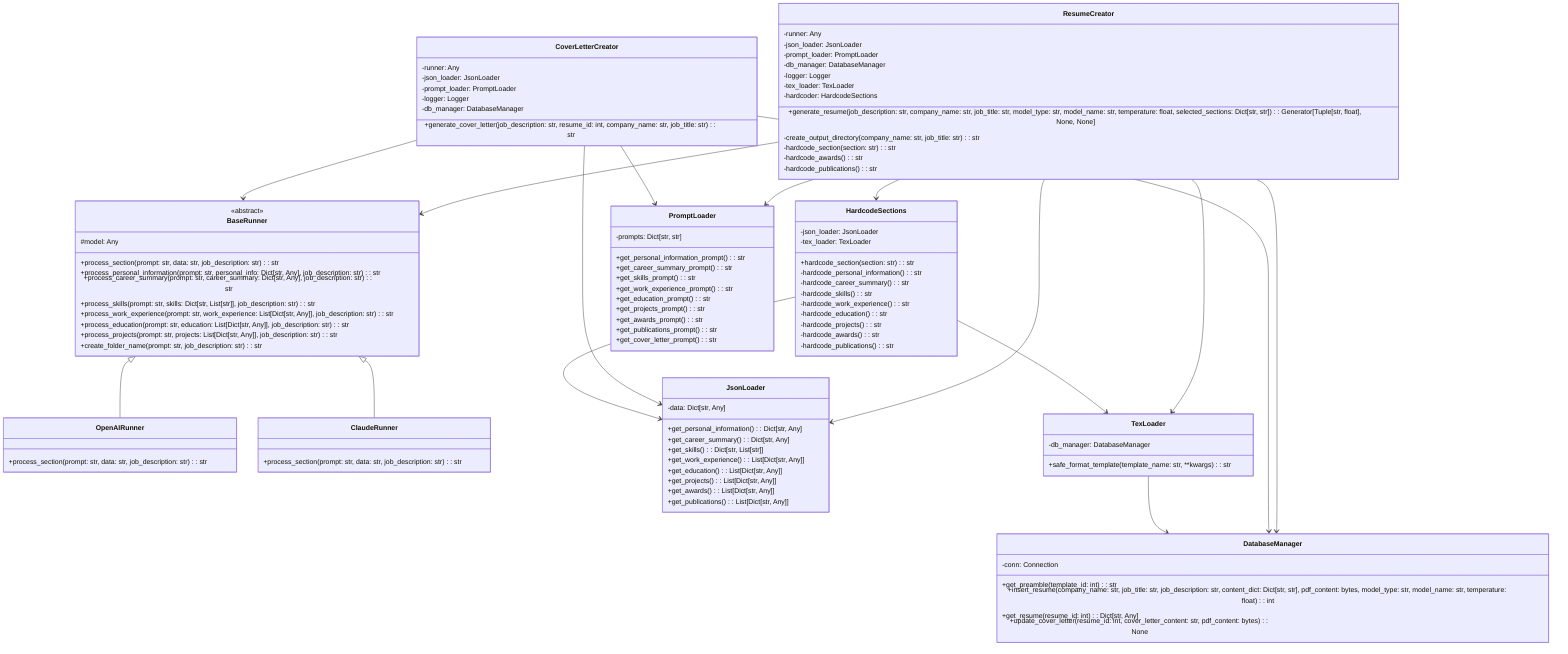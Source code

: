 classDiagram
    class ResumeCreator {
        -runner: Any
        -json_loader: JsonLoader
        -prompt_loader: PromptLoader
        -db_manager: DatabaseManager
        -logger: Logger
        -tex_loader: TexLoader
        -hardcoder: HardcodeSections
        +generate_resume(job_description: str, company_name: str, job_title: str, model_type: str, model_name: str, temperature: float, selected_sections: Dict[str, str]) : Generator[Tuple[str, float], None, None]
        -create_output_directory(company_name: str, job_title: str) : str
        -hardcode_section(section: str) : str
        -hardcode_awards() : str
        -hardcode_publications() : str
    }

    class CoverLetterCreator {
        -runner: Any
        -json_loader: JsonLoader
        -prompt_loader: PromptLoader
        -logger: Logger
        -db_manager: DatabaseManager
        +generate_cover_letter(job_description: str, resume_id: int, company_name: str, job_title: str) : str
    }

    class BaseRunner {
        <<abstract>>
        #model: Any
        +process_section(prompt: str, data: str, job_description: str) : str
        +process_personal_information(prompt: str, personal_info: Dict[str, Any], job_description: str) : str
        +process_career_summary(prompt: str, career_summary: Dict[str, Any], job_description: str) : str
        +process_skills(prompt: str, skills: Dict[str, List[str]], job_description: str) : str
        +process_work_experience(prompt: str, work_experience: List[Dict[str, Any]], job_description: str) : str
        +process_education(prompt: str, education: List[Dict[str, Any]], job_description: str) : str
        +process_projects(prompt: str, projects: List[Dict[str, Any]], job_description: str) : str
        +create_folder_name(prompt: str, job_description: str) : str
    }

    class OpenAIRunner {
        +process_section(prompt: str, data: str, job_description: str) : str
    }

    class ClaudeRunner {
        +process_section(prompt: str, data: str, job_description: str) : str
    }

    class HardcodeSections {
        -json_loader: JsonLoader
        -tex_loader: TexLoader
        +hardcode_section(section: str) : str
        -hardcode_personal_information() : str
        -hardcode_career_summary() : str
        -hardcode_skills() : str
        -hardcode_work_experience() : str
        -hardcode_education() : str
        -hardcode_projects() : str
        -hardcode_awards() : str
        -hardcode_publications() : str
    }

    class DatabaseManager {
        -conn: Connection
        +get_preamble(template_id: int) : str
        +insert_resume(company_name: str, job_title: str, job_description: str, content_dict: Dict[str, str], pdf_content: bytes, model_type: str, model_name: str, temperature: float) : int
        +get_resume(resume_id: int) : Dict[str, Any]
        +update_cover_letter(resume_id: int, cover_letter_content: str, pdf_content: bytes) : None
    }

    class JsonLoader {
        -data: Dict[str, Any]
        +get_personal_information() : Dict[str, Any]
        +get_career_summary() : Dict[str, Any]
        +get_skills() : Dict[str, List[str]]
        +get_work_experience() : List[Dict[str, Any]]
        +get_education() : List[Dict[str, Any]]
        +get_projects() : List[Dict[str, Any]]
        +get_awards() : List[Dict[str, Any]]
        +get_publications() : List[Dict[str, Any]]
    }

    class PromptLoader {
        -prompts: Dict[str, str]
        +get_personal_information_prompt() : str
        +get_career_summary_prompt() : str
        +get_skills_prompt() : str
        +get_work_experience_prompt() : str
        +get_education_prompt() : str
        +get_projects_prompt() : str
        +get_awards_prompt() : str
        +get_publications_prompt() : str
        +get_cover_letter_prompt() : str
    }

    class TexLoader {
        -db_manager: DatabaseManager
        +safe_format_template(template_name: str, **kwargs) : str
    }

    ResumeCreator --> BaseRunner
    ResumeCreator --> JsonLoader
    ResumeCreator --> PromptLoader
    ResumeCreator --> DatabaseManager
    ResumeCreator --> TexLoader
    ResumeCreator --> HardcodeSections
    CoverLetterCreator --> BaseRunner
    CoverLetterCreator --> JsonLoader
    CoverLetterCreator --> PromptLoader
    CoverLetterCreator --> DatabaseManager
    BaseRunner <|-- OpenAIRunner
    BaseRunner <|-- ClaudeRunner
    HardcodeSections --> JsonLoader
    HardcodeSections --> TexLoader
    TexLoader --> DatabaseManager